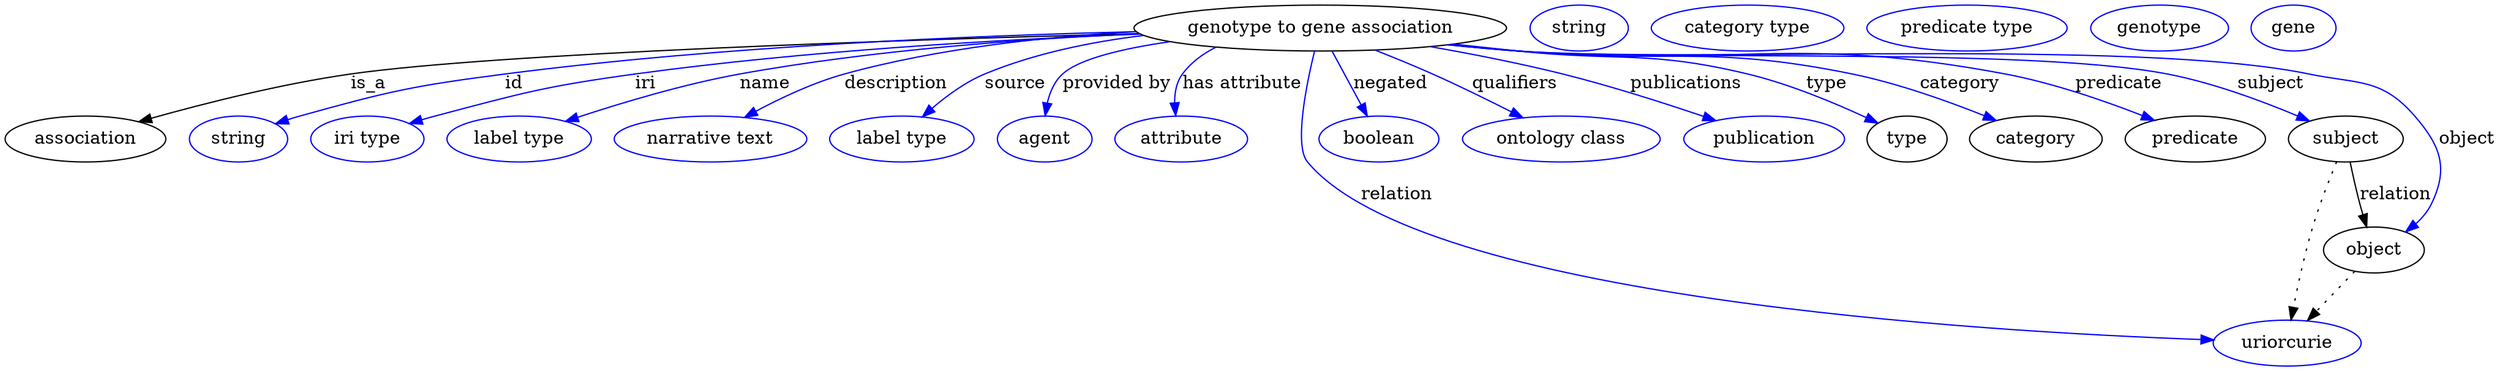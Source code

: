 digraph {
	graph [bb="0,0,1950,283"];
	node [label="\N"];
	"genotype to gene association"	 [height=0.5,
		label="genotype to gene association",
		pos="1030,265",
		width=4.0621];
	association	 [height=0.5,
		pos="63.044,178",
		width=1.7512];
	"genotype to gene association" -> association	 [label=is_a,
		lp="280.04,221.5",
		pos="e,105.71,191.36 886.31,261.64 698.95,256.67 381.56,246.06 266.04,229 214.07,221.32 156.05,206.05 115.4,194.21"];
	id	 [color=blue,
		height=0.5,
		label=string,
		pos="182.04,178",
		width=1.0652];
	"genotype to gene association" -> id	 [color=blue,
		label=id,
		lp="395.04,221.5",
		pos="e,211.25,189.76 890.4,259.62 731.4,253.06 481.57,241.32 388.04,229 316.92,219.63 298.94,215.99 230.04,196 227.06,195.14 224,194.17 \
220.94,193.15",
		style=solid];
	iri	 [color=blue,
		height=0.5,
		label="iri type",
		pos="283.04,178",
		width=1.2277];
	"genotype to gene association" -> iri	 [color=blue,
		label=iri,
		lp="500.04,221.5",
		pos="e,316.22,189.94 887.33,260.95 778.57,256.54 625.34,247.46 492.04,229 421.85,219.28 404.38,214.76 336.04,196 332.71,195.08 329.28,\
194.08 325.84,193.02",
		style=solid];
	name	 [color=blue,
		height=0.5,
		label="label type",
		pos="402.04,178",
		width=1.5707];
	"genotype to gene association" -> name	 [color=blue,
		label=name,
		lp="593.04,221.5",
		pos="e,439.51,191.67 896.43,257.61 784.2,250.82 632.85,240.14 573.04,229 530.36,221.05 483.15,206.51 449.17,194.99",
		style=solid];
	description	 [color=blue,
		height=0.5,
		label="narrative text",
		pos="552.04,178",
		width=2.0943];
	"genotype to gene association" -> description	 [color=blue,
		label=description,
		lp="696.04,221.5",
		pos="e,579.35,194.96 897.38,257.35 808.26,251.24 699.31,241.62 655.04,229 631.79,222.37 607.48,210.59 588.31,200.02",
		style=solid];
	source	 [color=blue,
		height=0.5,
		label="label type",
		pos="702.04,178",
		width=1.5707];
	"genotype to gene association" -> source	 [color=blue,
		label=source,
		lp="790.54,221.5",
		pos="e,718.55,195.35 909.39,254.78 852.66,248.72 791.88,240.05 766.04,229 751.43,222.75 737.37,212.23 726.17,202.36",
		style=solid];
	"provided by"	 [color=blue,
		height=0.5,
		label=agent,
		pos="814.04,178",
		width=1.0291];
	"genotype to gene association" -> "provided by"	 [color=blue,
		label="provided by",
		lp="870.54,221.5",
		pos="e,814.36,196.06 910.82,254.52 874.73,249.08 841.17,240.97 828.04,229 821.58,223.1 817.99,214.53 816.03,206.1",
		style=solid];
	"has attribute"	 [color=blue,
		height=0.5,
		label=attribute,
		pos="921.04,178",
		width=1.4443];
	"genotype to gene association" -> "has attribute"	 [color=blue,
		label="has attribute",
		lp="969.04,221.5",
		pos="e,916.57,196.16 961.65,248.99 943.57,243.32 927.55,236.48 922.04,229 917.3,222.55 915.78,214.3 915.8,206.32",
		style=solid];
	relation	 [color=blue,
		height=0.5,
		label=uriorcurie,
		pos="1786,18",
		width=1.6068];
	"genotype to gene association" -> relation	 [color=blue,
		label=relation,
		lp="1088,134.5",
		pos="e,1728.4,19.571 1025.3,246.96 1018.9,220.48 1009.4,172.81 1020,160 1108.8,53.252 1547.9,26.393 1718.3,19.942",
		style=solid];
	negated	 [color=blue,
		height=0.5,
		label=boolean,
		pos="1076,178",
		width=1.2999];
	"genotype to gene association" -> negated	 [color=blue,
		label=negated,
		lp="1085,221.5",
		pos="e,1066.7,195.71 1039.6,246.97 1046,234.76 1054.7,218.41 1061.9,204.7",
		style=solid];
	qualifiers	 [color=blue,
		height=0.5,
		label="ontology class",
		pos="1218,178",
		width=2.1484];
	"genotype to gene association" -> qualifiers	 [color=blue,
		label=qualifiers,
		lp="1183,221.5",
		pos="e,1187.3,194.52 1074.2,247.77 1088.3,242.04 1103.9,235.47 1118,229 1138.1,219.8 1160,208.76 1178.2,199.3",
		style=solid];
	publications	 [color=blue,
		height=0.5,
		label=publication,
		pos="1376,178",
		width=1.7512];
	"genotype to gene association" -> publications	 [color=blue,
		label=publications,
		lp="1317,221.5",
		pos="e,1337.3,192.33 1119.5,250.65 1151.7,244.82 1188.2,237.46 1221,229 1257.3,219.66 1297.5,206.37 1327.8,195.69",
		style=solid];
	type	 [height=0.5,
		pos="1488,178",
		width=0.86659];
	"genotype to gene association" -> type	 [color=blue,
		label=type,
		lp="1427,221.5",
		pos="e,1464.7,190.21 1136.2,252.54 1152.9,250.65 1169.9,248.74 1186,247 1265.5,238.42 1287.4,247.95 1365,229 1397,221.21 1431.4,206.35 \
1455.6,194.67",
		style=solid];
	category	 [height=0.5,
		pos="1589,178",
		width=1.4443];
	"genotype to gene association" -> category	 [color=blue,
		label=category,
		lp="1531,221.5",
		pos="e,1557.1,192.36 1134,252.33 1151.4,250.41 1169.2,248.55 1186,247 1301.8,236.33 1333.2,252.88 1447,229 1481.9,221.69 1519.8,207.75 \
1547.7,196.3",
		style=solid];
	predicate	 [height=0.5,
		pos="1714,178",
		width=1.5346];
	"genotype to gene association" -> predicate	 [color=blue,
		label=predicate,
		lp="1655.5,221.5",
		pos="e,1680.9,192.56 1132.7,252.15 1150.5,250.22 1168.8,248.4 1186,247 1355,233.28 1400.6,261.11 1567,229 1603.3,222.01 1642.7,207.97 \
1671.6,196.38",
		style=solid];
	subject	 [height=0.5,
		pos="1832,178",
		width=1.2457];
	"genotype to gene association" -> subject	 [color=blue,
		label=subject,
		lp="1770.5,221.5",
		pos="e,1803,191.86 1131.9,252.07 1149.9,250.12 1168.5,248.32 1186,247 1298.7,238.52 1583.2,250.86 1694,229 1728.9,222.13 1766.6,207.66 \
1793.8,195.89",
		style=solid];
	object	 [height=0.5,
		pos="1854,91",
		width=1.1013];
	"genotype to gene association" -> object	 [color=blue,
		label=object,
		lp="1927.5,178",
		pos="e,1879.5,105.11 1131.5,252.02 1149.6,250.06 1168.4,248.28 1186,247 1322.4,237.15 1667,256.14 1801,229 1840.8,220.96 1859.4,226.51 \
1886,196 1906.6,172.51 1912.6,155.13 1899,127 1896.3,121.2 1892,116.04 1887.3,111.57",
		style=solid];
	association_type	 [color=blue,
		height=0.5,
		label=string,
		pos="1233,265",
		width=1.0652];
	association_category	 [color=blue,
		height=0.5,
		label="category type",
		pos="1365,265",
		width=2.0943];
	"genotype to gene association_predicate"	 [color=blue,
		height=0.5,
		label="predicate type",
		pos="1537,265",
		width=2.1845];
	subject -> relation	 [pos="e,1788.9,36.006 1824.1,160.13 1818.2,146.37 1810.3,126.75 1805,109 1798.8,88.182 1793.9,64.102 1790.6,45.943",
		style=dotted];
	subject -> object	 [label=relation,
		lp="1871,134.5",
		pos="e,1848.3,108.86 1835.5,159.97 1837.5,150.18 1840.2,137.87 1843,127 1843.7,124.31 1844.5,121.51 1845.3,118.73"];
	"genotype to gene association_subject"	 [color=blue,
		height=0.5,
		label=genotype,
		pos="1688,265",
		width=1.4985];
	object -> relation	 [pos="e,1802.2,35.346 1838.3,74.069 1829.6,64.805 1818.8,53.154 1809.2,42.876",
		style=dotted];
	"genotype to gene association_object"	 [color=blue,
		height=0.5,
		label=gene,
		pos="1793,265",
		width=0.92075];
}
